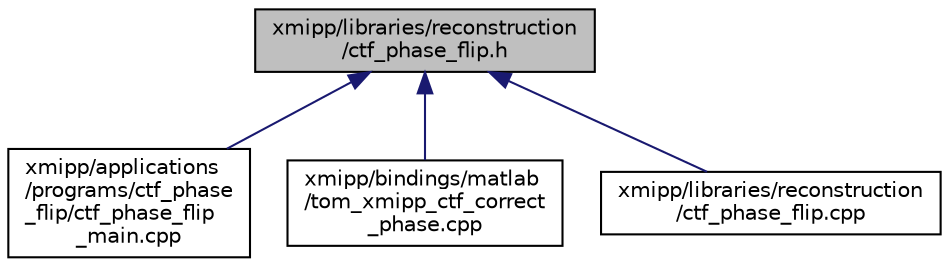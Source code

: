 digraph "xmipp/libraries/reconstruction/ctf_phase_flip.h"
{
  edge [fontname="Helvetica",fontsize="10",labelfontname="Helvetica",labelfontsize="10"];
  node [fontname="Helvetica",fontsize="10",shape=record];
  Node74 [label="xmipp/libraries/reconstruction\l/ctf_phase_flip.h",height=0.2,width=0.4,color="black", fillcolor="grey75", style="filled", fontcolor="black"];
  Node74 -> Node75 [dir="back",color="midnightblue",fontsize="10",style="solid",fontname="Helvetica"];
  Node75 [label="xmipp/applications\l/programs/ctf_phase\l_flip/ctf_phase_flip\l_main.cpp",height=0.2,width=0.4,color="black", fillcolor="white", style="filled",URL="$ctf__phase__flip__main_8cpp.html"];
  Node74 -> Node76 [dir="back",color="midnightblue",fontsize="10",style="solid",fontname="Helvetica"];
  Node76 [label="xmipp/bindings/matlab\l/tom_xmipp_ctf_correct\l_phase.cpp",height=0.2,width=0.4,color="black", fillcolor="white", style="filled",URL="$tom__xmipp__ctf__correct__phase_8cpp.html"];
  Node74 -> Node77 [dir="back",color="midnightblue",fontsize="10",style="solid",fontname="Helvetica"];
  Node77 [label="xmipp/libraries/reconstruction\l/ctf_phase_flip.cpp",height=0.2,width=0.4,color="black", fillcolor="white", style="filled",URL="$ctf__phase__flip_8cpp.html"];
}
